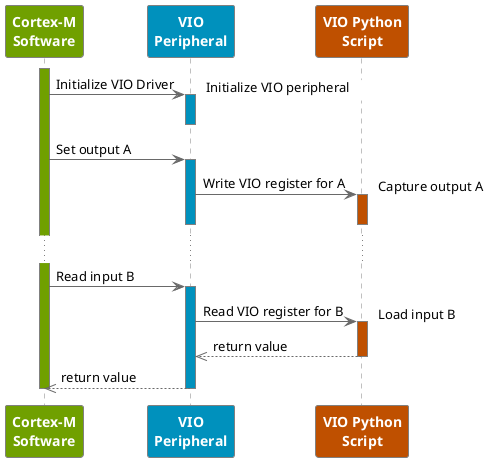@startuml
skinparam Shadowing False
skinparam NoteBorderColor #White
skinparam NoteBackgroundColor #White
skinparam ParticipantFontColor #White
skinparam ParticipantBorderColor Grey
skinparam ParticipantBorderThickness 1
skinparam ParticipantFontStyle Bold

skinparam ArrowColor #DimGrey

!define green_clr #70A000
!define blue_clr #0091BD
!define brown_clr #BF5000

skinparam sequence {
LifeLineBorderThickness 1
LifeLineBorderColor #Grey
}

participant CortexM as "Cortex-M\nSoftware" green_clr
participant VIOper as "VIO\nPeripheral" blue_clr
participant VIOpy as "VIO Python\nScript" brown_clr

activate CortexM green_clr
CortexM -> VIOper : Initialize VIO Driver
activate VIOper blue_clr
note right: Initialize VIO peripheral
deactivate VIOper

CortexM -> VIOper : Set output A
activate VIOper blue_clr
VIOper -> VIOpy : Write VIO register for A
activate VIOpy brown_clr
note right: Capture output A
deactivate VIOpy
deactivate VIOper
...

CortexM -> VIOper: Read input B
activate VIOper blue_clr
VIOper -> VIOpy: Read VIO register for B
note right: Load input B
activate VIOpy brown_clr
VIOpy -->> VIOper: return value
deactivate VIOpy
VIOper -->> CortexM: return value

deactivate VIOper
deactivate CortexM
@enduml